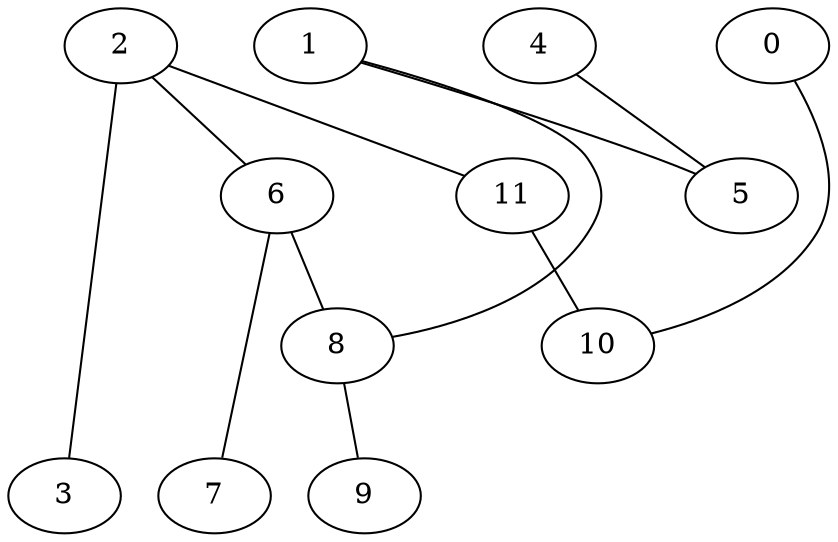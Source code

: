 strict graph {


	"1" [  weight=0 ];

	"1" -- "8" [  weight=0 ];

	"1" -- "5" [  weight=0 ];

	"4" [  weight=0 ];

	"4" -- "5" [  weight=0 ];

	"2" [  weight=0 ];

	"2" -- "6" [  weight=0 ];

	"2" -- "11" [  weight=0 ];

	"2" -- "3" [  weight=0 ];

	"6" [  weight=0 ];

	"6" -- "7" [  weight=0 ];

	"6" -- "8" [  weight=0 ];

	"6" -- "2" [  weight=0 ];

	"8" [  weight=0 ];

	"8" -- "1" [  weight=0 ];

	"8" -- "9" [  weight=0 ];

	"8" -- "6" [  weight=0 ];

	"5" [  weight=0 ];

	"5" -- "1" [  weight=0 ];

	"5" -- "4" [  weight=0 ];

	"3" [  weight=0 ];

	"3" -- "2" [  weight=0 ];

	"9" [  weight=0 ];

	"9" -- "8" [  weight=0 ];

	"0" [  weight=0 ];

	"0" -- "10" [  weight=0 ];

	"11" [  weight=0 ];

	"11" -- "2" [  weight=0 ];

	"11" -- "10" [  weight=0 ];

	"10" [  weight=0 ];

	"10" -- "11" [  weight=0 ];

	"10" [  weight=0 ];

	"7" [  weight=0 ];

	"7" -- "6" [  weight=0 ];

}
